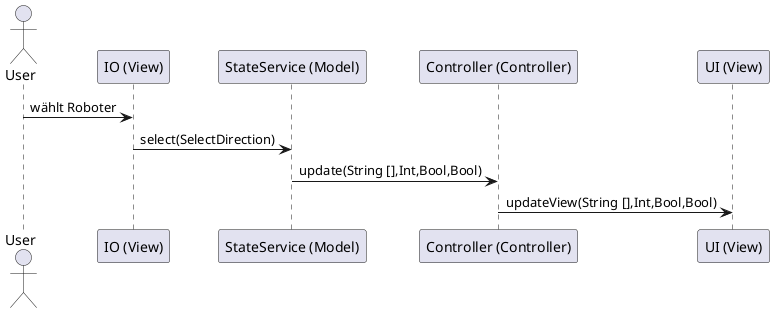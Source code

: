@startuml
actor User

participant "IO (View)" as IO
participant "StateService (Model)" as StS
participant "Controller (Controller)" as Ctrl
participant "UI (View)" as UI


User -> IO: wählt Roboter
IO -> StS: select(SelectDirection)
StS -> Ctrl: update(String [],Int,Bool,Bool)
Ctrl -> UI: updateView(String [],Int,Bool,Bool)
@enduml